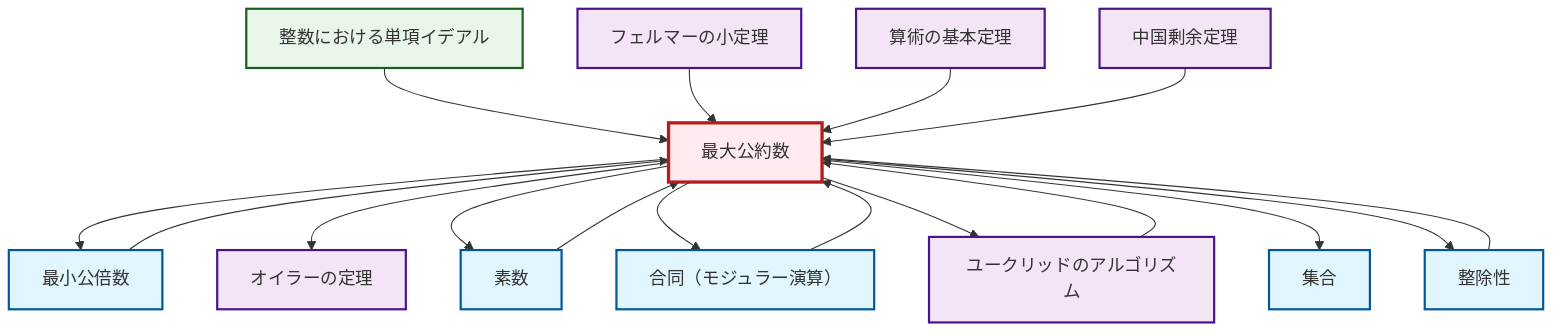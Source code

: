 graph TD
    classDef definition fill:#e1f5fe,stroke:#01579b,stroke-width:2px
    classDef theorem fill:#f3e5f5,stroke:#4a148c,stroke-width:2px
    classDef axiom fill:#fff3e0,stroke:#e65100,stroke-width:2px
    classDef example fill:#e8f5e9,stroke:#1b5e20,stroke-width:2px
    classDef current fill:#ffebee,stroke:#b71c1c,stroke-width:3px
    thm-fermat-little["フェルマーの小定理"]:::theorem
    def-set["集合"]:::definition
    ex-principal-ideal["整数における単項イデアル"]:::example
    thm-fundamental-arithmetic["算術の基本定理"]:::theorem
    def-lcm["最小公倍数"]:::definition
    thm-chinese-remainder["中国剰余定理"]:::theorem
    def-prime["素数"]:::definition
    thm-euclidean-algorithm["ユークリッドのアルゴリズム"]:::theorem
    def-divisibility["整除性"]:::definition
    def-congruence["合同（モジュラー演算）"]:::definition
    def-gcd["最大公約数"]:::definition
    thm-euler["オイラーの定理"]:::theorem
    def-divisibility --> def-gcd
    ex-principal-ideal --> def-gcd
    thm-fermat-little --> def-gcd
    def-prime --> def-gcd
    thm-fundamental-arithmetic --> def-gcd
    thm-euclidean-algorithm --> def-gcd
    def-congruence --> def-gcd
    def-gcd --> def-lcm
    def-gcd --> thm-euler
    def-gcd --> def-prime
    def-gcd --> def-congruence
    thm-chinese-remainder --> def-gcd
    def-gcd --> thm-euclidean-algorithm
    def-gcd --> def-set
    def-lcm --> def-gcd
    def-gcd --> def-divisibility
    class def-gcd current